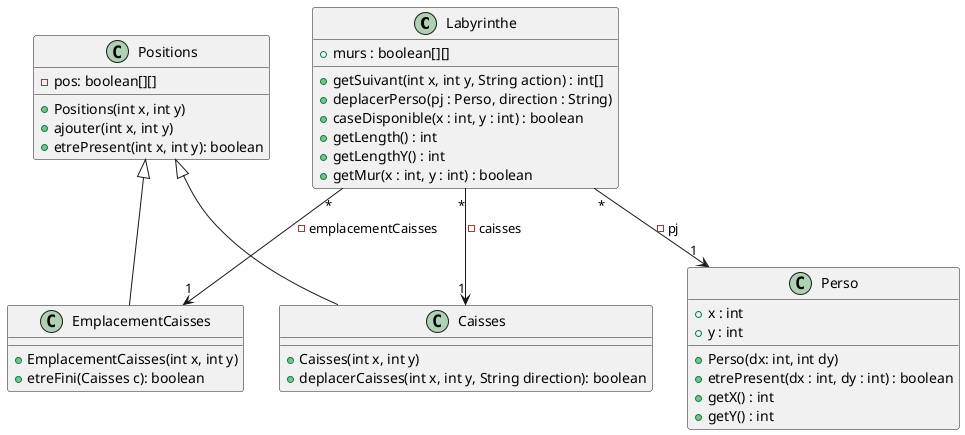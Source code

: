 @startuml

class Labyrinthe{
    + murs : boolean[][]
    + getSuivant(int x, int y, String action) : int[]
    + deplacerPerso(pj : Perso, direction : String)
    + caseDisponible(x : int, y : int) : boolean
    + getLength() : int
    + getLengthY() : int
    + getMur(x : int, y : int) : boolean
}

class Positions{
    - pos: boolean[][]
    + Positions(int x, int y)
    + ajouter(int x, int y)
    + etrePresent(int x, int y): boolean
}

class Caisses {
    + Caisses(int x, int y)
    + deplacerCaisses(int x, int y, String direction): boolean
}

class EmplacementCaisses {
    + EmplacementCaisses(int x, int y)
    + etreFini(Caisses c): boolean
}

class Perso {
    + x : int
    + y : int
    + Perso(dx: int, int dy)
    + etrePresent(dx : int, dy : int) : boolean
    + getX() : int
    + getY() : int
}
Labyrinthe "*" --> "1" Perso : - pj

Labyrinthe "*" --> "1" Caisses : - caisses

Labyrinthe "*" --> "1" EmplacementCaisses : - emplacementCaisses

Positions <|-- Caisses
Positions <|-- EmplacementCaisses
@enduml